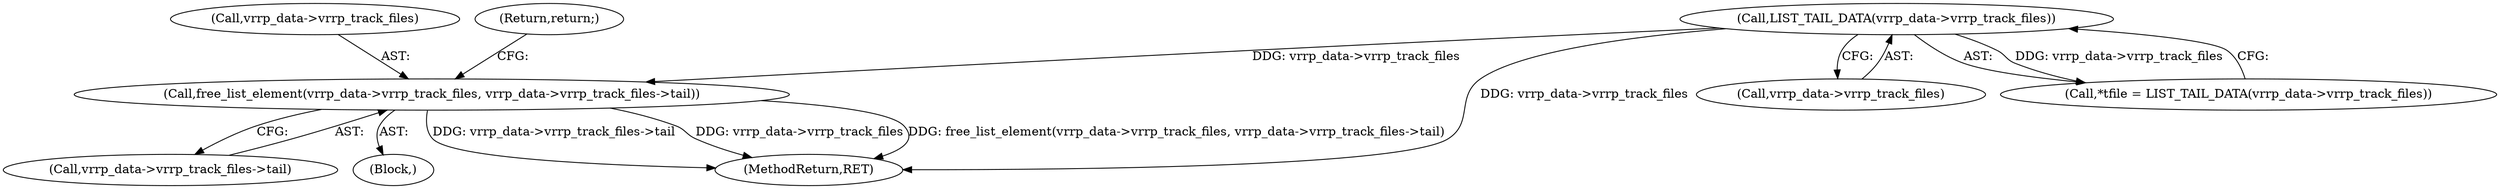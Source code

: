 digraph "0_keepalived_04f2d32871bb3b11d7dc024039952f2fe2750306_4@API" {
"1000129" [label="(Call,free_list_element(vrrp_data->vrrp_track_files, vrrp_data->vrrp_track_files->tail))"];
"1000110" [label="(Call,LIST_TAIL_DATA(vrrp_data->vrrp_track_files))"];
"1000130" [label="(Call,vrrp_data->vrrp_track_files)"];
"1000133" [label="(Call,vrrp_data->vrrp_track_files->tail)"];
"1000122" [label="(Block,)"];
"1000111" [label="(Call,vrrp_data->vrrp_track_files)"];
"1000110" [label="(Call,LIST_TAIL_DATA(vrrp_data->vrrp_track_files))"];
"1000129" [label="(Call,free_list_element(vrrp_data->vrrp_track_files, vrrp_data->vrrp_track_files->tail))"];
"1000138" [label="(Return,return;)"];
"1000108" [label="(Call,*tfile = LIST_TAIL_DATA(vrrp_data->vrrp_track_files))"];
"1000210" [label="(MethodReturn,RET)"];
"1000129" -> "1000122"  [label="AST: "];
"1000129" -> "1000133"  [label="CFG: "];
"1000130" -> "1000129"  [label="AST: "];
"1000133" -> "1000129"  [label="AST: "];
"1000138" -> "1000129"  [label="CFG: "];
"1000129" -> "1000210"  [label="DDG: vrrp_data->vrrp_track_files->tail"];
"1000129" -> "1000210"  [label="DDG: vrrp_data->vrrp_track_files"];
"1000129" -> "1000210"  [label="DDG: free_list_element(vrrp_data->vrrp_track_files, vrrp_data->vrrp_track_files->tail)"];
"1000110" -> "1000129"  [label="DDG: vrrp_data->vrrp_track_files"];
"1000110" -> "1000108"  [label="AST: "];
"1000110" -> "1000111"  [label="CFG: "];
"1000111" -> "1000110"  [label="AST: "];
"1000108" -> "1000110"  [label="CFG: "];
"1000110" -> "1000210"  [label="DDG: vrrp_data->vrrp_track_files"];
"1000110" -> "1000108"  [label="DDG: vrrp_data->vrrp_track_files"];
}
